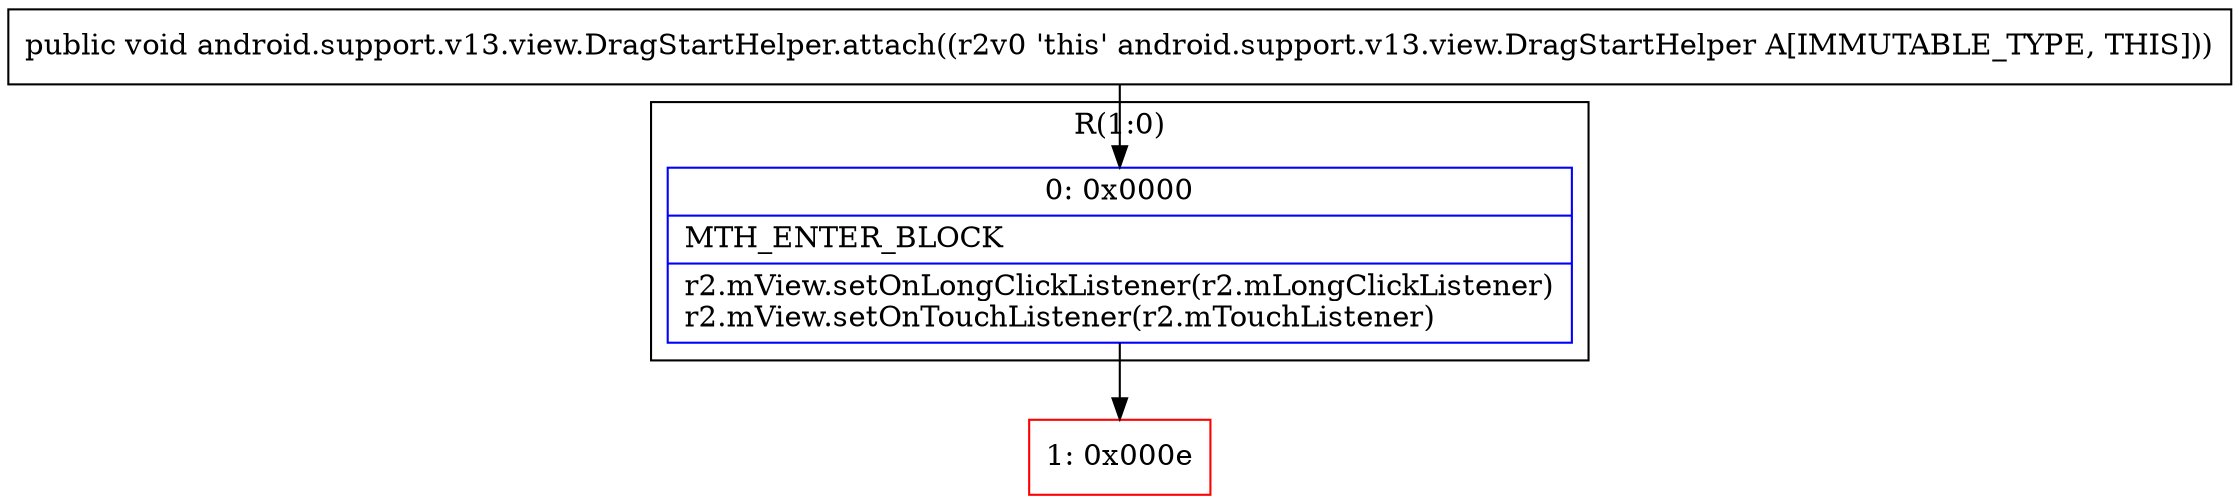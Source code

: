 digraph "CFG forandroid.support.v13.view.DragStartHelper.attach()V" {
subgraph cluster_Region_1179824979 {
label = "R(1:0)";
node [shape=record,color=blue];
Node_0 [shape=record,label="{0\:\ 0x0000|MTH_ENTER_BLOCK\l|r2.mView.setOnLongClickListener(r2.mLongClickListener)\lr2.mView.setOnTouchListener(r2.mTouchListener)\l}"];
}
Node_1 [shape=record,color=red,label="{1\:\ 0x000e}"];
MethodNode[shape=record,label="{public void android.support.v13.view.DragStartHelper.attach((r2v0 'this' android.support.v13.view.DragStartHelper A[IMMUTABLE_TYPE, THIS])) }"];
MethodNode -> Node_0;
Node_0 -> Node_1;
}

